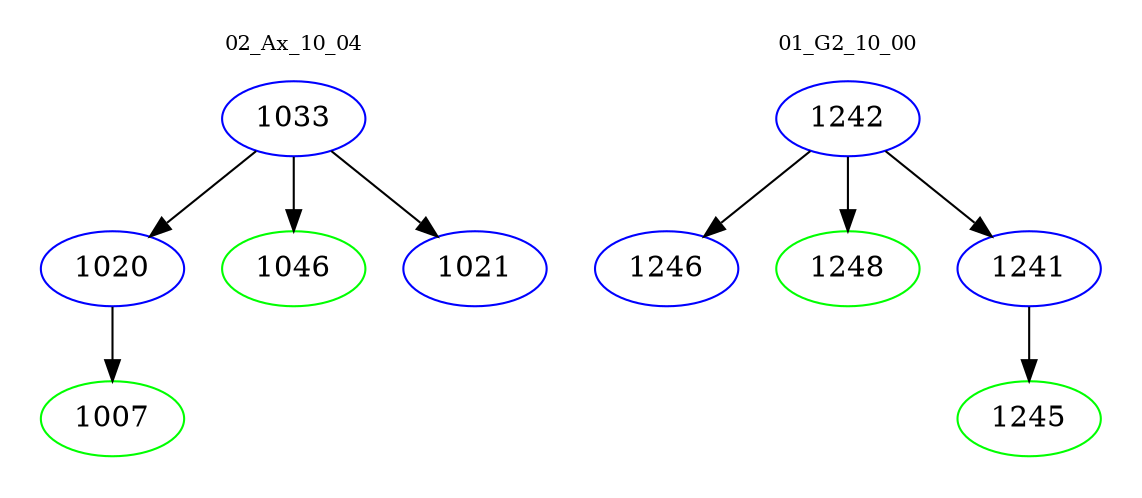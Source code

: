 digraph{
subgraph cluster_0 {
color = white
label = "02_Ax_10_04";
fontsize=10;
T0_1033 [label="1033", color="blue"]
T0_1033 -> T0_1020 [color="black"]
T0_1020 [label="1020", color="blue"]
T0_1020 -> T0_1007 [color="black"]
T0_1007 [label="1007", color="green"]
T0_1033 -> T0_1046 [color="black"]
T0_1046 [label="1046", color="green"]
T0_1033 -> T0_1021 [color="black"]
T0_1021 [label="1021", color="blue"]
}
subgraph cluster_1 {
color = white
label = "01_G2_10_00";
fontsize=10;
T1_1242 [label="1242", color="blue"]
T1_1242 -> T1_1246 [color="black"]
T1_1246 [label="1246", color="blue"]
T1_1242 -> T1_1248 [color="black"]
T1_1248 [label="1248", color="green"]
T1_1242 -> T1_1241 [color="black"]
T1_1241 [label="1241", color="blue"]
T1_1241 -> T1_1245 [color="black"]
T1_1245 [label="1245", color="green"]
}
}
